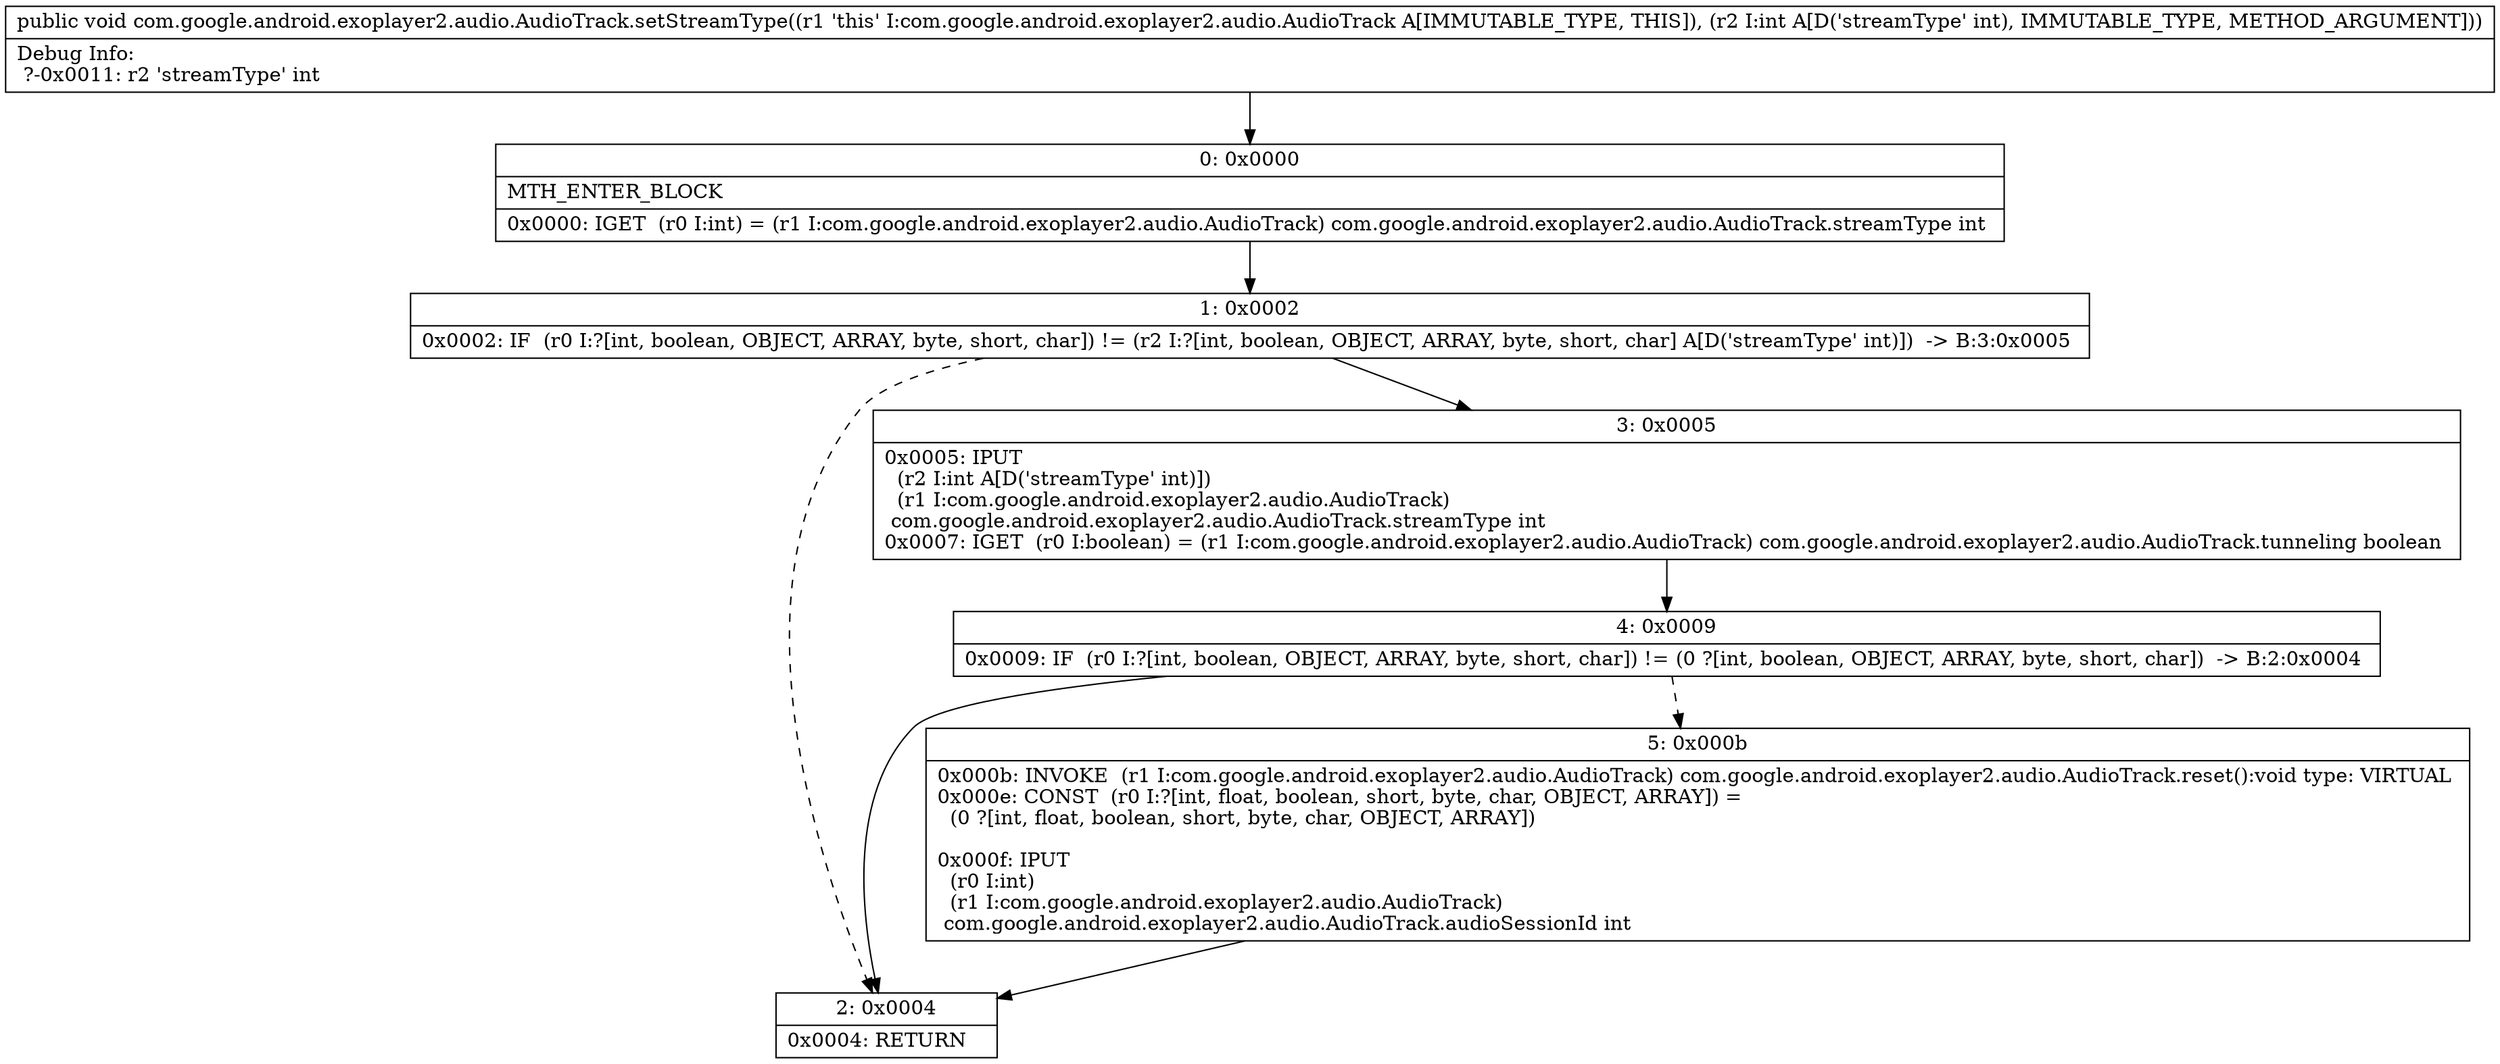 digraph "CFG forcom.google.android.exoplayer2.audio.AudioTrack.setStreamType(I)V" {
Node_0 [shape=record,label="{0\:\ 0x0000|MTH_ENTER_BLOCK\l|0x0000: IGET  (r0 I:int) = (r1 I:com.google.android.exoplayer2.audio.AudioTrack) com.google.android.exoplayer2.audio.AudioTrack.streamType int \l}"];
Node_1 [shape=record,label="{1\:\ 0x0002|0x0002: IF  (r0 I:?[int, boolean, OBJECT, ARRAY, byte, short, char]) != (r2 I:?[int, boolean, OBJECT, ARRAY, byte, short, char] A[D('streamType' int)])  \-\> B:3:0x0005 \l}"];
Node_2 [shape=record,label="{2\:\ 0x0004|0x0004: RETURN   \l}"];
Node_3 [shape=record,label="{3\:\ 0x0005|0x0005: IPUT  \l  (r2 I:int A[D('streamType' int)])\l  (r1 I:com.google.android.exoplayer2.audio.AudioTrack)\l com.google.android.exoplayer2.audio.AudioTrack.streamType int \l0x0007: IGET  (r0 I:boolean) = (r1 I:com.google.android.exoplayer2.audio.AudioTrack) com.google.android.exoplayer2.audio.AudioTrack.tunneling boolean \l}"];
Node_4 [shape=record,label="{4\:\ 0x0009|0x0009: IF  (r0 I:?[int, boolean, OBJECT, ARRAY, byte, short, char]) != (0 ?[int, boolean, OBJECT, ARRAY, byte, short, char])  \-\> B:2:0x0004 \l}"];
Node_5 [shape=record,label="{5\:\ 0x000b|0x000b: INVOKE  (r1 I:com.google.android.exoplayer2.audio.AudioTrack) com.google.android.exoplayer2.audio.AudioTrack.reset():void type: VIRTUAL \l0x000e: CONST  (r0 I:?[int, float, boolean, short, byte, char, OBJECT, ARRAY]) = \l  (0 ?[int, float, boolean, short, byte, char, OBJECT, ARRAY])\l \l0x000f: IPUT  \l  (r0 I:int)\l  (r1 I:com.google.android.exoplayer2.audio.AudioTrack)\l com.google.android.exoplayer2.audio.AudioTrack.audioSessionId int \l}"];
MethodNode[shape=record,label="{public void com.google.android.exoplayer2.audio.AudioTrack.setStreamType((r1 'this' I:com.google.android.exoplayer2.audio.AudioTrack A[IMMUTABLE_TYPE, THIS]), (r2 I:int A[D('streamType' int), IMMUTABLE_TYPE, METHOD_ARGUMENT]))  | Debug Info:\l  ?\-0x0011: r2 'streamType' int\l}"];
MethodNode -> Node_0;
Node_0 -> Node_1;
Node_1 -> Node_2[style=dashed];
Node_1 -> Node_3;
Node_3 -> Node_4;
Node_4 -> Node_2;
Node_4 -> Node_5[style=dashed];
Node_5 -> Node_2;
}

